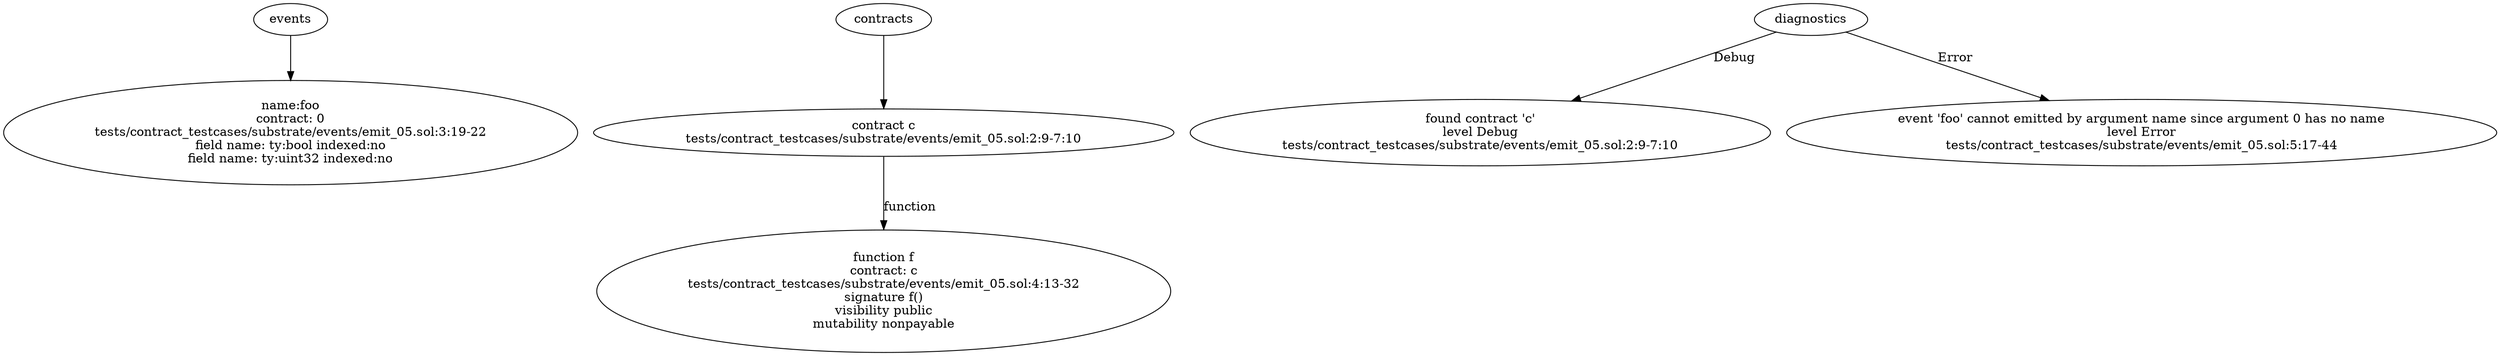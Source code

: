 strict digraph "tests/contract_testcases/substrate/events/emit_05.sol" {
	foo [label="name:foo\ncontract: 0\ntests/contract_testcases/substrate/events/emit_05.sol:3:19-22\nfield name: ty:bool indexed:no\nfield name: ty:uint32 indexed:no"]
	contract [label="contract c\ntests/contract_testcases/substrate/events/emit_05.sol:2:9-7:10"]
	f [label="function f\ncontract: c\ntests/contract_testcases/substrate/events/emit_05.sol:4:13-32\nsignature f()\nvisibility public\nmutability nonpayable"]
	diagnostic [label="found contract 'c'\nlevel Debug\ntests/contract_testcases/substrate/events/emit_05.sol:2:9-7:10"]
	diagnostic_7 [label="event 'foo' cannot emitted by argument name since argument 0 has no name\nlevel Error\ntests/contract_testcases/substrate/events/emit_05.sol:5:17-44"]
	events -> foo
	contracts -> contract
	contract -> f [label="function"]
	diagnostics -> diagnostic [label="Debug"]
	diagnostics -> diagnostic_7 [label="Error"]
}
